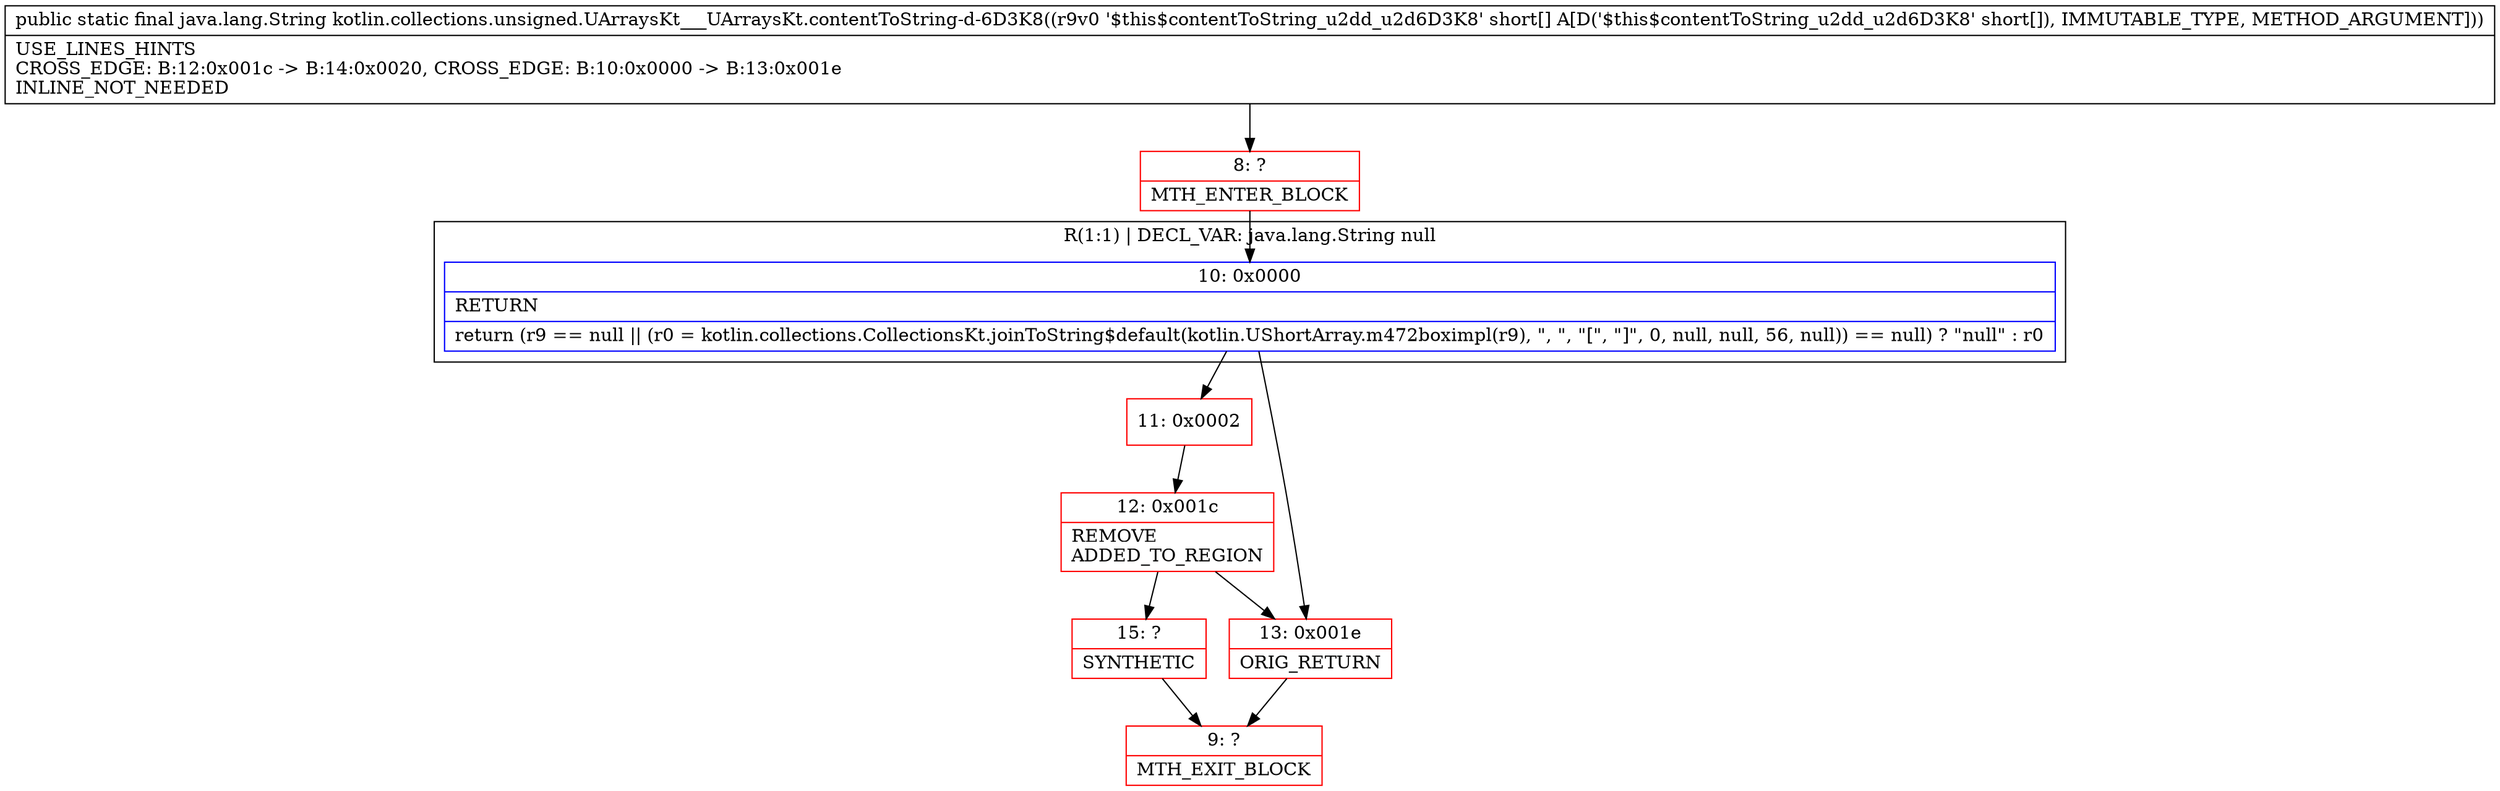 digraph "CFG forkotlin.collections.unsigned.UArraysKt___UArraysKt.contentToString\-d\-6D3K8([S)Ljava\/lang\/String;" {
subgraph cluster_Region_1738447558 {
label = "R(1:1) | DECL_VAR: java.lang.String null\l";
node [shape=record,color=blue];
Node_10 [shape=record,label="{10\:\ 0x0000|RETURN\l|return (r9 == null \|\| (r0 = kotlin.collections.CollectionsKt.joinToString$default(kotlin.UShortArray.m472boximpl(r9), \", \", \"[\", \"]\", 0, null, null, 56, null)) == null) ? \"null\" : r0\l}"];
}
Node_8 [shape=record,color=red,label="{8\:\ ?|MTH_ENTER_BLOCK\l}"];
Node_11 [shape=record,color=red,label="{11\:\ 0x0002}"];
Node_12 [shape=record,color=red,label="{12\:\ 0x001c|REMOVE\lADDED_TO_REGION\l}"];
Node_15 [shape=record,color=red,label="{15\:\ ?|SYNTHETIC\l}"];
Node_9 [shape=record,color=red,label="{9\:\ ?|MTH_EXIT_BLOCK\l}"];
Node_13 [shape=record,color=red,label="{13\:\ 0x001e|ORIG_RETURN\l}"];
MethodNode[shape=record,label="{public static final java.lang.String kotlin.collections.unsigned.UArraysKt___UArraysKt.contentToString\-d\-6D3K8((r9v0 '$this$contentToString_u2dd_u2d6D3K8' short[] A[D('$this$contentToString_u2dd_u2d6D3K8' short[]), IMMUTABLE_TYPE, METHOD_ARGUMENT]))  | USE_LINES_HINTS\lCROSS_EDGE: B:12:0x001c \-\> B:14:0x0020, CROSS_EDGE: B:10:0x0000 \-\> B:13:0x001e\lINLINE_NOT_NEEDED\l}"];
MethodNode -> Node_8;Node_10 -> Node_11;
Node_10 -> Node_13;
Node_8 -> Node_10;
Node_11 -> Node_12;
Node_12 -> Node_13;
Node_12 -> Node_15;
Node_15 -> Node_9;
Node_13 -> Node_9;
}

